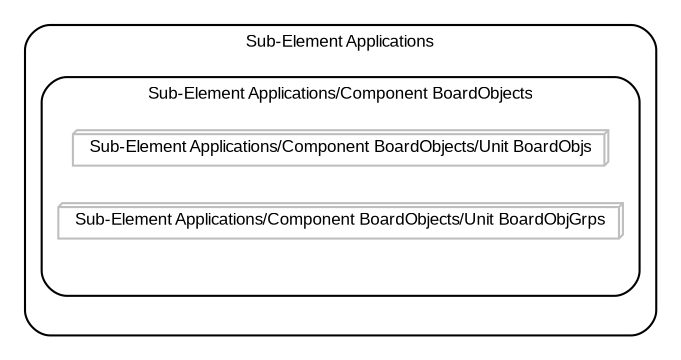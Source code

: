 digraph "" {
  graph [pack="true", packmode="clust", compound="true", label="", fillcolor="#ffffff", fontsize="8", fontname="Arial", style="rounded,filled", rankdir="LR", ranksep="1.0"];
  node [fixedsize="false", width="0.0", compound="true", label="", height="0.0", fillcolor="white", node_initialized="no", fontsize="8", style="filled", fontname="Arial", shape="rectangle", color="grey"];
  edge [fontcolor="black", lhead="", arrowhead="normal", arrowsize="0.5", compound="true", label="", fontsize="8", dir="forward", fontname="Arial", arrowtail="none", ltail="", color="black"];
  subgraph "cluster_1" {
    graph [label="Sub-Element Applications", fillcolor="#ffffff"];
    subgraph "cluster_2" {
      graph [label="Sub-Element Applications/Component BoardObjects", fillcolor="#ffffff"];
      __N3 [label="Sub-Element Applications/Component BoardObjects/Unit BoardObjs", fillcolor="#ffffff", style="filled", shape="box3d", color="#bebebe"];
      __N4 [label="Sub-Element Applications/Component BoardObjects/Unit BoardObjGrps", fillcolor="#ffffff", style="filled", shape="box3d", color="#bebebe"];
      __N5 [label="", style="ilwis,none", shape="none"];
    }
    __N6 [label="", style="ilwis,none", shape="none"];
  }
}
